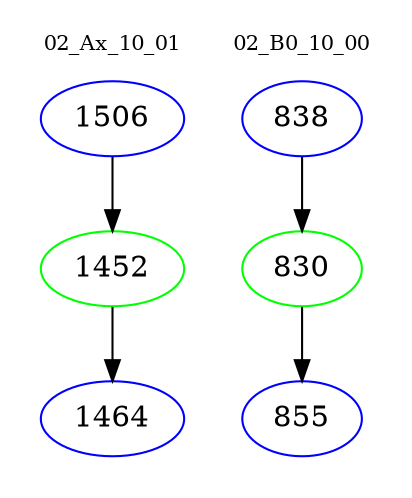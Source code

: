 digraph{
subgraph cluster_0 {
color = white
label = "02_Ax_10_01";
fontsize=10;
T0_1506 [label="1506", color="blue"]
T0_1506 -> T0_1452 [color="black"]
T0_1452 [label="1452", color="green"]
T0_1452 -> T0_1464 [color="black"]
T0_1464 [label="1464", color="blue"]
}
subgraph cluster_1 {
color = white
label = "02_B0_10_00";
fontsize=10;
T1_838 [label="838", color="blue"]
T1_838 -> T1_830 [color="black"]
T1_830 [label="830", color="green"]
T1_830 -> T1_855 [color="black"]
T1_855 [label="855", color="blue"]
}
}
